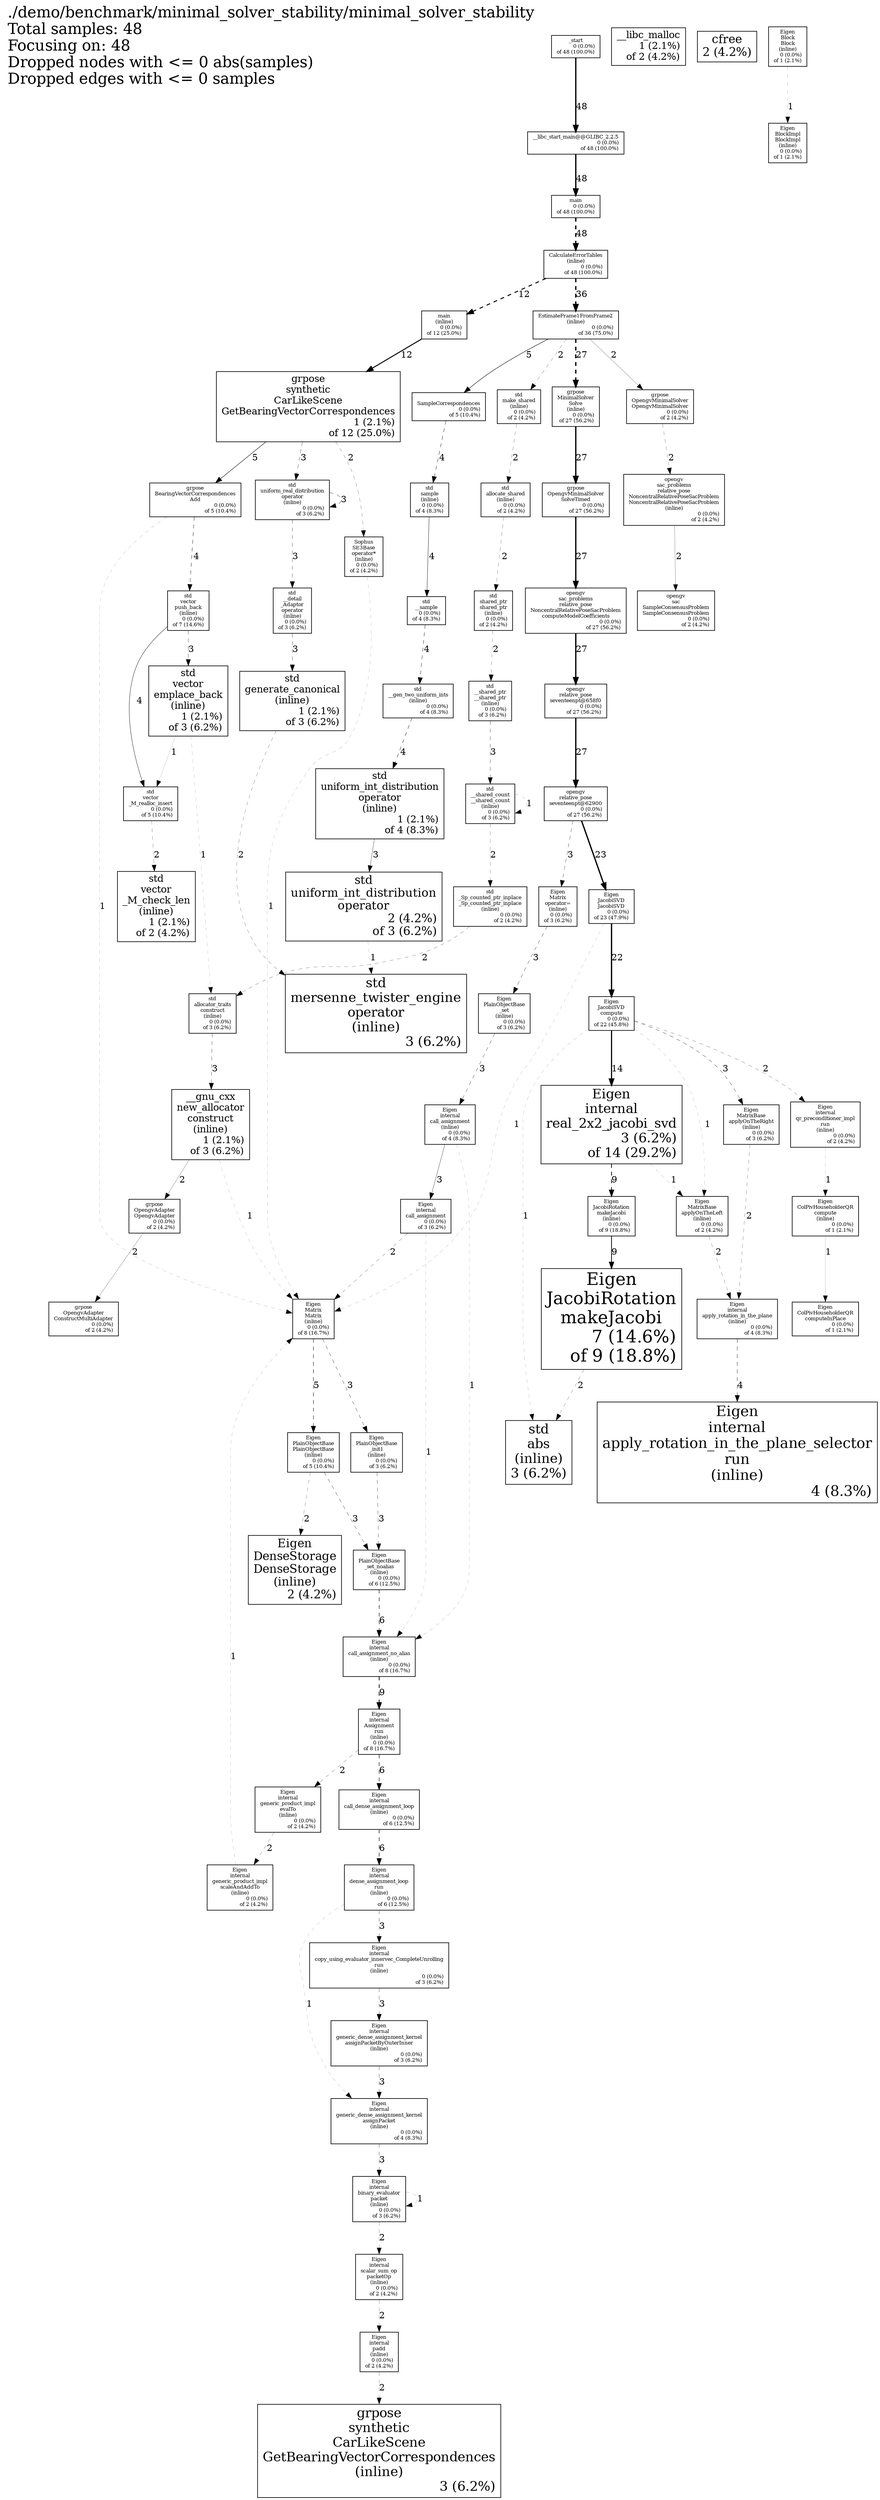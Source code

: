 digraph "./demo/benchmark/minimal_solver_stability/minimal_solver_stability; 48 samples" {
node [width=0.375,height=0.25];
Legend [shape=box,fontsize=24,shape=plaintext,label="./demo/benchmark/minimal_solver_stability/minimal_solver_stability\lTotal samples: 48\lFocusing on: 48\lDropped nodes with <= 0 abs(samples)\lDropped edges with <= 0 samples\l"];
N1 [label="CalculateErrorTables\n(inline)\n0 (0.0%)\rof 48 (100.0%)\r",shape=box,fontsize=8.0];
N2 [label="__libc_start_main@@GLIBC_2.2.5\n0 (0.0%)\rof 48 (100.0%)\r",shape=box,fontsize=8.0];
N3 [label="_start\n0 (0.0%)\rof 48 (100.0%)\r",shape=box,fontsize=8.0];
N4 [label="main\n0 (0.0%)\rof 48 (100.0%)\r",shape=box,fontsize=8.0];
N5 [label="EstimateFrame1FromFrame2\n(inline)\n0 (0.0%)\rof 36 (75.0%)\r",shape=box,fontsize=8.0];
N6 [label="grpose\nMinimalSolver\nSolve\n(inline)\n0 (0.0%)\rof 27 (56.2%)\r",shape=box,fontsize=8.0];
N7 [label="grpose\nOpengvMinimalSolver\nSolveTimed\n0 (0.0%)\rof 27 (56.2%)\r",shape=box,fontsize=8.0];
N8 [label="opengv\nrelative_pose\nseventeenpt@62900\n0 (0.0%)\rof 27 (56.2%)\r",shape=box,fontsize=8.0];
N9 [label="opengv\nrelative_pose\nseventeenpt@658f0\n0 (0.0%)\rof 27 (56.2%)\r",shape=box,fontsize=8.0];
N10 [label="opengv\nsac_problems\nrelative_pose\nNoncentralRelativePoseSacProblem\ncomputeModelCoefficients\n0 (0.0%)\rof 27 (56.2%)\r",shape=box,fontsize=8.0];
N11 [label="Eigen\nJacobiSVD\nJacobiSVD\n0 (0.0%)\rof 23 (47.9%)\r",shape=box,fontsize=8.0];
N12 [label="Eigen\nJacobiSVD\ncompute\n0 (0.0%)\rof 22 (45.8%)\r",shape=box,fontsize=8.0];
N13 [label="Eigen\ninternal\nreal_2x2_jacobi_svd\n3 (6.2%)\rof 14 (29.2%)\r",shape=box,fontsize=20.5];
N14 [label="grpose\nsynthetic\nCarLikeScene\nGetBearingVectorCorrespondences\n1 (2.1%)\rof 12 (25.0%)\r",shape=box,fontsize=15.2];
N15 [label="main\n(inline)\n0 (0.0%)\rof 12 (25.0%)\r",shape=box,fontsize=8.0];
N16 [label="Eigen\nJacobiRotation\nmakeJacobi\n7 (14.6%)\rof 9 (18.8%)\r",shape=box,fontsize=27.1];
N17 [label="Eigen\nJacobiRotation\nmakeJacobi\n(inline)\n0 (0.0%)\rof 9 (18.8%)\r",shape=box,fontsize=8.0];
N18 [label="Eigen\nMatrix\nMatrix\n(inline)\n0 (0.0%)\rof 8 (16.7%)\r",shape=box,fontsize=8.0];
N19 [label="Eigen\ninternal\nAssignment\nrun\n(inline)\n0 (0.0%)\rof 8 (16.7%)\r",shape=box,fontsize=8.0];
N20 [label="Eigen\ninternal\ncall_assignment_no_alias\n(inline)\n0 (0.0%)\rof 8 (16.7%)\r",shape=box,fontsize=8.0];
N21 [label="std\nvector\npush_back\n(inline)\n0 (0.0%)\rof 7 (14.6%)\r",shape=box,fontsize=8.0];
N22 [label="Eigen\nPlainObjectBase\n_set_noalias\n(inline)\n0 (0.0%)\rof 6 (12.5%)\r",shape=box,fontsize=8.0];
N23 [label="Eigen\ninternal\ncall_dense_assignment_loop\n(inline)\n0 (0.0%)\rof 6 (12.5%)\r",shape=box,fontsize=8.0];
N24 [label="Eigen\ninternal\ndense_assignment_loop\nrun\n(inline)\n0 (0.0%)\rof 6 (12.5%)\r",shape=box,fontsize=8.0];
N25 [label="\nSampleCorrespondences\n0 (0.0%)\rof 5 (10.4%)\r",shape=box,fontsize=8.0];
N26 [label="Eigen\nPlainObjectBase\nPlainObjectBase\n(inline)\n0 (0.0%)\rof 5 (10.4%)\r",shape=box,fontsize=8.0];
N27 [label="grpose\nBearingVectorCorrespondences\nAdd\n0 (0.0%)\rof 5 (10.4%)\r",shape=box,fontsize=8.0];
N28 [label="std\nvector\n_M_realloc_insert\n0 (0.0%)\rof 5 (10.4%)\r",shape=box,fontsize=8.0];
N29 [label="Eigen\ninternal\napply_rotation_in_the_plane\n(inline)\n0 (0.0%)\rof 4 (8.3%)\r",shape=box,fontsize=8.0];
N30 [label="Eigen\ninternal\napply_rotation_in_the_plane_selector\nrun\n(inline)\n4 (8.3%)\r",shape=box,fontsize=22.4];
N31 [label="Eigen\ninternal\ncall_assignment\n(inline)\n0 (0.0%)\rof 4 (8.3%)\r",shape=box,fontsize=8.0];
N32 [label="Eigen\ninternal\ngeneric_dense_assignment_kernel\nassignPacket\n(inline)\n0 (0.0%)\rof 4 (8.3%)\r",shape=box,fontsize=8.0];
N33 [label="std\n__gen_two_uniform_ints\n(inline)\n0 (0.0%)\rof 4 (8.3%)\r",shape=box,fontsize=8.0];
N34 [label="std\n__sample\n0 (0.0%)\rof 4 (8.3%)\r",shape=box,fontsize=8.0];
N35 [label="std\nsample\n(inline)\n0 (0.0%)\rof 4 (8.3%)\r",shape=box,fontsize=8.0];
N36 [label="std\nuniform_int_distribution\noperator\n(inline)\n1 (2.1%)\rof 4 (8.3%)\r",shape=box,fontsize=15.2];
N37 [label="Eigen\nMatrix\noperator=\n(inline)\n0 (0.0%)\rof 3 (6.2%)\r",shape=box,fontsize=8.0];
N38 [label="Eigen\nMatrixBase\napplyOnTheRight\n(inline)\n0 (0.0%)\rof 3 (6.2%)\r",shape=box,fontsize=8.0];
N39 [label="Eigen\nPlainObjectBase\n_init1\n(inline)\n0 (0.0%)\rof 3 (6.2%)\r",shape=box,fontsize=8.0];
N40 [label="Eigen\nPlainObjectBase\n_set\n(inline)\n0 (0.0%)\rof 3 (6.2%)\r",shape=box,fontsize=8.0];
N41 [label="Eigen\ninternal\nbinary_evaluator\npacket\n(inline)\n0 (0.0%)\rof 3 (6.2%)\r",shape=box,fontsize=8.0];
N42 [label="Eigen\ninternal\ncall_assignment\n0 (0.0%)\rof 3 (6.2%)\r",shape=box,fontsize=8.0];
N43 [label="Eigen\ninternal\ncopy_using_evaluator_innervec_CompleteUnrolling\nrun\n(inline)\n0 (0.0%)\rof 3 (6.2%)\r",shape=box,fontsize=8.0];
N44 [label="Eigen\ninternal\ngeneric_dense_assignment_kernel\nassignPacketByOuterInner\n(inline)\n0 (0.0%)\rof 3 (6.2%)\r",shape=box,fontsize=8.0];
N45 [label="__gnu_cxx\nnew_allocator\nconstruct\n(inline)\n1 (2.1%)\rof 3 (6.2%)\r",shape=box,fontsize=15.2];
N46 [label="grpose\nsynthetic\nCarLikeScene\nGetBearingVectorCorrespondences\n(inline)\n3 (6.2%)\r",shape=box,fontsize=20.5];
N47 [label="std\n__detail\n_Adaptor\noperator\n(inline)\n0 (0.0%)\rof 3 (6.2%)\r",shape=box,fontsize=8.0];
N48 [label="std\n__shared_count\n__shared_count\n(inline)\n0 (0.0%)\rof 3 (6.2%)\r",shape=box,fontsize=8.0];
N49 [label="std\n__shared_ptr\n__shared_ptr\n(inline)\n0 (0.0%)\rof 3 (6.2%)\r",shape=box,fontsize=8.0];
N50 [label="std\nabs\n(inline)\n3 (6.2%)\r",shape=box,fontsize=20.5];
N51 [label="std\nallocator_traits\nconstruct\n(inline)\n0 (0.0%)\rof 3 (6.2%)\r",shape=box,fontsize=8.0];
N52 [label="std\ngenerate_canonical\n(inline)\n1 (2.1%)\rof 3 (6.2%)\r",shape=box,fontsize=15.2];
N53 [label="std\nmersenne_twister_engine\noperator\n(inline)\n3 (6.2%)\r",shape=box,fontsize=20.5];
N54 [label="std\nuniform_int_distribution\noperator\n2 (4.2%)\rof 3 (6.2%)\r",shape=box,fontsize=18.2];
N55 [label="std\nuniform_real_distribution\noperator\n(inline)\n0 (0.0%)\rof 3 (6.2%)\r",shape=box,fontsize=8.0];
N56 [label="std\nvector\nemplace_back\n(inline)\n1 (2.1%)\rof 3 (6.2%)\r",shape=box,fontsize=15.2];
N57 [label="Eigen\nDenseStorage\nDenseStorage\n(inline)\n2 (4.2%)\r",shape=box,fontsize=18.2];
N58 [label="Eigen\nMatrixBase\napplyOnTheLeft\n(inline)\n0 (0.0%)\rof 2 (4.2%)\r",shape=box,fontsize=8.0];
N59 [label="Eigen\ninternal\ngeneric_product_impl\nevalTo\n(inline)\n0 (0.0%)\rof 2 (4.2%)\r",shape=box,fontsize=8.0];
N60 [label="Eigen\ninternal\ngeneric_product_impl\nscaleAndAddTo\n(inline)\n0 (0.0%)\rof 2 (4.2%)\r",shape=box,fontsize=8.0];
N61 [label="Eigen\ninternal\npadd\n(inline)\n0 (0.0%)\rof 2 (4.2%)\r",shape=box,fontsize=8.0];
N62 [label="Eigen\ninternal\nqr_preconditioner_impl\nrun\n(inline)\n0 (0.0%)\rof 2 (4.2%)\r",shape=box,fontsize=8.0];
N63 [label="Eigen\ninternal\nscalar_sum_op\npacketOp\n(inline)\n0 (0.0%)\rof 2 (4.2%)\r",shape=box,fontsize=8.0];
N64 [label="Sophus\nSE3Base\noperator*\n(inline)\n0 (0.0%)\rof 2 (4.2%)\r",shape=box,fontsize=8.0];
N65 [label="__libc_malloc\n1 (2.1%)\rof 2 (4.2%)\r",shape=box,fontsize=15.2];
N66 [label="cfree\n2 (4.2%)\r",shape=box,fontsize=18.2];
N67 [label="grpose\nOpengvAdapter\nConstructMultiAdapter\n0 (0.0%)\rof 2 (4.2%)\r",shape=box,fontsize=8.0];
N68 [label="grpose\nOpengvAdapter\nOpengvAdapter\n0 (0.0%)\rof 2 (4.2%)\r",shape=box,fontsize=8.0];
N69 [label="grpose\nOpengvMinimalSolver\nOpengvMinimalSolver\n0 (0.0%)\rof 2 (4.2%)\r",shape=box,fontsize=8.0];
N70 [label="opengv\nsac\nSampleConsensusProblem\nSampleConsensusProblem\n0 (0.0%)\rof 2 (4.2%)\r",shape=box,fontsize=8.0];
N71 [label="opengv\nsac_problems\nrelative_pose\nNoncentralRelativePoseSacProblem\nNoncentralRelativePoseSacProblem\n(inline)\n0 (0.0%)\rof 2 (4.2%)\r",shape=box,fontsize=8.0];
N72 [label="std\n_Sp_counted_ptr_inplace\n_Sp_counted_ptr_inplace\n(inline)\n0 (0.0%)\rof 2 (4.2%)\r",shape=box,fontsize=8.0];
N73 [label="std\nallocate_shared\n(inline)\n0 (0.0%)\rof 2 (4.2%)\r",shape=box,fontsize=8.0];
N74 [label="std\nmake_shared\n(inline)\n0 (0.0%)\rof 2 (4.2%)\r",shape=box,fontsize=8.0];
N75 [label="std\nshared_ptr\nshared_ptr\n(inline)\n0 (0.0%)\rof 2 (4.2%)\r",shape=box,fontsize=8.0];
N76 [label="std\nvector\n_M_check_len\n(inline)\n1 (2.1%)\rof 2 (4.2%)\r",shape=box,fontsize=15.2];
N77 [label="Eigen\nBlock\nBlock\n(inline)\n0 (0.0%)\rof 1 (2.1%)\r",shape=box,fontsize=8.0];
N78 [label="Eigen\nBlockImpl\nBlockImpl\n(inline)\n0 (0.0%)\rof 1 (2.1%)\r",shape=box,fontsize=8.0];
N79 [label="Eigen\nColPivHouseholderQR\ncompute\n(inline)\n0 (0.0%)\rof 1 (2.1%)\r",shape=box,fontsize=8.0];
N80 [label="Eigen\nColPivHouseholderQR\ncomputeInPlace\n0 (0.0%)\rof 1 (2.1%)\r",shape=box,fontsize=8.0];
N2 -> N4 [label=48, weight=15, style="setlinewidth(2.000000)"];
N3 -> N2 [label=48, weight=15, style="setlinewidth(2.000000)"];
N4 -> N1 [label=48, weight=15, style="setlinewidth(2.000000),dashed"];
N1 -> N5 [label=36, weight=12, style="setlinewidth(2.000000),dashed"];
N10 -> N9 [label=27, weight=10, style="setlinewidth(2.000000)"];
N5 -> N6 [label=27, weight=10, style="setlinewidth(2.000000),dashed"];
N9 -> N8 [label=27, weight=10, style="setlinewidth(2.000000)"];
N6 -> N7 [label=27, weight=10, style="setlinewidth(2.000000)"];
N7 -> N10 [label=27, weight=10, style="setlinewidth(2.000000)"];
N8 -> N11 [label=23, weight=8, style="setlinewidth(2.000000)"];
N11 -> N12 [label=22, weight=8, style="setlinewidth(2.000000)"];
N12 -> N13 [label=14, weight=6, style="setlinewidth(1.750000)"];
N1 -> N15 [label=12, weight=5, style="setlinewidth(1.500000),dashed"];
N15 -> N14 [label=12, weight=5, style="setlinewidth(1.500000)"];
N17 -> N16 [label=9, weight=4, style="setlinewidth(1.125000)"];
N13 -> N17 [label=9, weight=4, style="setlinewidth(1.125000),dashed"];
N20 -> N19 [label=9, weight=4, style="setlinewidth(1.125000),dashed"];
N23 -> N24 [label=6, weight=3, style="setlinewidth(0.750000),dashed"];
N22 -> N20 [label=6, weight=3, style="setlinewidth(0.750000),dashed"];
N19 -> N23 [label=6, weight=3, style="setlinewidth(0.750000),dashed"];
N14 -> N27 [label=5, weight=3, style="setlinewidth(0.625000)"];
N5 -> N25 [label=5, weight=3, style="setlinewidth(0.625000)"];
N18 -> N26 [label=5, weight=3, style="setlinewidth(0.625000),dashed"];
N34 -> N33 [label=4, weight=2, style="setlinewidth(0.500000),dashed"];
N27 -> N21 [label=4, weight=2, style="setlinewidth(0.500000),dashed"];
N21 -> N28 [label=4, weight=2, style="setlinewidth(0.500000)"];
N25 -> N35 [label=4, weight=2, style="setlinewidth(0.500000),dashed"];
N29 -> N30 [label=4, weight=2, style="setlinewidth(0.500000),dashed"];
N35 -> N34 [label=4, weight=2, style="setlinewidth(0.500000)"];
N33 -> N36 [label=4, weight=2, style="setlinewidth(0.500000),dashed"];
N31 -> N42 [label=3, weight=2, style="setlinewidth(0.375000)"];
N18 -> N39 [label=3, weight=2, style="setlinewidth(0.375000),dashed"];
N14 -> N55 [label=3, weight=2, style="setlinewidth(0.375000),dashed"];
N26 -> N22 [label=3, weight=2, style="setlinewidth(0.375000),dashed"];
N24 -> N43 [label=3, weight=2, style="setlinewidth(0.375000),dashed"];
N44 -> N32 [label=3, weight=2, style="setlinewidth(0.375000),dashed"];
N47 -> N52 [label=3, weight=2, style="setlinewidth(0.375000),dashed"];
N37 -> N40 [label=3, weight=2, style="setlinewidth(0.375000),dashed"];
N49 -> N48 [label=3, weight=2, style="setlinewidth(0.375000),dashed"];
N12 -> N38 [label=3, weight=2, style="setlinewidth(0.375000),dashed"];
N36 -> N54 [label=3, weight=2, style="setlinewidth(0.375000)"];
N32 -> N41 [label=3, weight=2, style="setlinewidth(0.375000),dashed"];
N39 -> N22 [label=3, weight=2, style="setlinewidth(0.375000),dashed"];
N43 -> N44 [label=3, weight=2, style="setlinewidth(0.375000),dashed"];
N8 -> N37 [label=3, weight=2, style="setlinewidth(0.375000),dashed"];
N55 -> N47 [label=3, weight=2, style="setlinewidth(0.375000),dashed"];
N55 -> N55 [label=3, weight=2, style="setlinewidth(0.375000),dashed"];
N21 -> N56 [label=3, weight=2, style="setlinewidth(0.375000),dashed"];
N40 -> N31 [label=3, weight=2, style="setlinewidth(0.375000),dashed"];
N51 -> N45 [label=3, weight=2, style="setlinewidth(0.375000),dashed"];
N26 -> N57 [label=2, weight=1, style="setlinewidth(0.250000),dashed"];
N58 -> N29 [label=2, weight=1, style="setlinewidth(0.250000),dashed"];
N5 -> N74 [label=2, weight=1, style="setlinewidth(0.250000),dashed"];
N12 -> N62 [label=2, weight=1, style="setlinewidth(0.250000),dashed"];
N73 -> N75 [label=2, weight=1, style="setlinewidth(0.250000),dashed"];
N5 -> N69 [label=2, weight=1, style="setlinewidth(0.250000)"];
N42 -> N18 [label=2, weight=1, style="setlinewidth(0.250000),dashed"];
N72 -> N51 [label=2, weight=1, style="setlinewidth(0.250000),dashed"];
N16 -> N50 [label=2, weight=1, style="setlinewidth(0.250000),dashed"];
N28 -> N76 [label=2, weight=1, style="setlinewidth(0.250000),dashed"];
N75 -> N49 [label=2, weight=1, style="setlinewidth(0.250000),dashed"];
N71 -> N70 [label=2, weight=1, style="setlinewidth(0.250000)"];
N45 -> N68 [label=2, weight=1, style="setlinewidth(0.250000)"];
N69 -> N71 [label=2, weight=1, style="setlinewidth(0.250000),dashed"];
N38 -> N29 [label=2, weight=1, style="setlinewidth(0.250000),dashed"];
N74 -> N73 [label=2, weight=1, style="setlinewidth(0.250000),dashed"];
N63 -> N61 [label=2, weight=1, style="setlinewidth(0.250000),dashed"];
N14 -> N64 [label=2, weight=1, style="setlinewidth(0.250000),dashed"];
N61 -> N46 [label=2, weight=1, style="setlinewidth(0.250000),dashed"];
N19 -> N59 [label=2, weight=1, style="setlinewidth(0.250000),dashed"];
N59 -> N60 [label=2, weight=1, style="setlinewidth(0.250000),dashed"];
N41 -> N63 [label=2, weight=1, style="setlinewidth(0.250000),dashed"];
N48 -> N72 [label=2, weight=1, style="setlinewidth(0.250000),dashed"];
N68 -> N67 [label=2, weight=1, style="setlinewidth(0.250000)"];
N52 -> N53 [label=2, weight=1, style="setlinewidth(0.250000),dashed"];
N27 -> N18 [label=1, weight=1, style="setlinewidth(0.125000),dashed"];
N42 -> N20 [label=1, weight=1, style="setlinewidth(0.125000),dashed"];
N77 -> N78 [label=1, weight=1, style="setlinewidth(0.125000),dashed"];
N56 -> N51 [label=1, weight=1, style="setlinewidth(0.125000),dashed"];
N60 -> N18 [label=1, weight=1, style="setlinewidth(0.125000),dashed"];
N79 -> N80 [label=1, weight=1, style="setlinewidth(0.125000)"];
N12 -> N58 [label=1, weight=1, style="setlinewidth(0.125000),dashed"];
N13 -> N58 [label=1, weight=1, style="setlinewidth(0.125000),dashed"];
N31 -> N20 [label=1, weight=1, style="setlinewidth(0.125000),dashed"];
N24 -> N32 [label=1, weight=1, style="setlinewidth(0.125000),dashed"];
N62 -> N79 [label=1, weight=1, style="setlinewidth(0.125000),dashed"];
N12 -> N50 [label=1, weight=1, style="setlinewidth(0.125000),dashed"];
N48 -> N48 [label=1, weight=1, style="setlinewidth(0.125000),dashed"];
N56 -> N28 [label=1, weight=1, style="setlinewidth(0.125000)"];
N41 -> N41 [label=1, weight=1, style="setlinewidth(0.125000),dashed"];
N45 -> N18 [label=1, weight=1, style="setlinewidth(0.125000),dashed"];
N64 -> N18 [label=1, weight=1, style="setlinewidth(0.125000),dashed"];
N54 -> N53 [label=1, weight=1, style="setlinewidth(0.125000),dashed"];
N11 -> N18 [label=1, weight=1, style="setlinewidth(0.125000),dashed"];
}
